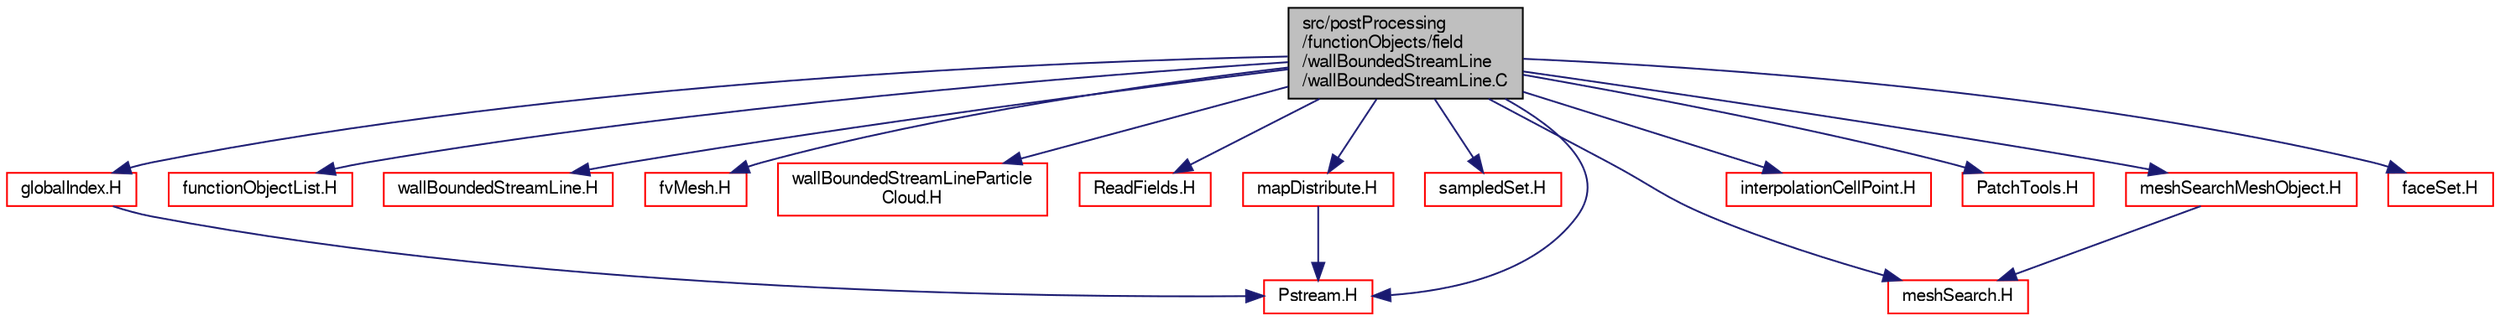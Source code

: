 digraph "src/postProcessing/functionObjects/field/wallBoundedStreamLine/wallBoundedStreamLine.C"
{
  bgcolor="transparent";
  edge [fontname="FreeSans",fontsize="10",labelfontname="FreeSans",labelfontsize="10"];
  node [fontname="FreeSans",fontsize="10",shape=record];
  Node0 [label="src/postProcessing\l/functionObjects/field\l/wallBoundedStreamLine\l/wallBoundedStreamLine.C",height=0.2,width=0.4,color="black", fillcolor="grey75", style="filled", fontcolor="black"];
  Node0 -> Node1 [color="midnightblue",fontsize="10",style="solid",fontname="FreeSans"];
  Node1 [label="Pstream.H",height=0.2,width=0.4,color="red",URL="$a09134.html"];
  Node0 -> Node70 [color="midnightblue",fontsize="10",style="solid",fontname="FreeSans"];
  Node70 [label="functionObjectList.H",height=0.2,width=0.4,color="red",URL="$a08963.html"];
  Node0 -> Node83 [color="midnightblue",fontsize="10",style="solid",fontname="FreeSans"];
  Node83 [label="wallBoundedStreamLine.H",height=0.2,width=0.4,color="red",URL="$a13472.html"];
  Node0 -> Node249 [color="midnightblue",fontsize="10",style="solid",fontname="FreeSans"];
  Node249 [label="fvMesh.H",height=0.2,width=0.4,color="red",URL="$a03533.html"];
  Node0 -> Node295 [color="midnightblue",fontsize="10",style="solid",fontname="FreeSans"];
  Node295 [label="wallBoundedStreamLineParticle\lCloud.H",height=0.2,width=0.4,color="red",URL="$a13490.html"];
  Node0 -> Node373 [color="midnightblue",fontsize="10",style="solid",fontname="FreeSans"];
  Node373 [label="ReadFields.H",height=0.2,width=0.4,color="red",URL="$a10175.html",tooltip="Helper routine to read fields. "];
  Node0 -> Node374 [color="midnightblue",fontsize="10",style="solid",fontname="FreeSans"];
  Node374 [label="meshSearch.H",height=0.2,width=0.4,color="red",URL="$a07625.html"];
  Node0 -> Node377 [color="midnightblue",fontsize="10",style="solid",fontname="FreeSans"];
  Node377 [label="sampledSet.H",height=0.2,width=0.4,color="red",URL="$a14657.html"];
  Node0 -> Node379 [color="midnightblue",fontsize="10",style="solid",fontname="FreeSans"];
  Node379 [label="globalIndex.H",height=0.2,width=0.4,color="red",URL="$a11522.html"];
  Node379 -> Node1 [color="midnightblue",fontsize="10",style="solid",fontname="FreeSans"];
  Node0 -> Node312 [color="midnightblue",fontsize="10",style="solid",fontname="FreeSans"];
  Node312 [label="mapDistribute.H",height=0.2,width=0.4,color="red",URL="$a11576.html"];
  Node312 -> Node1 [color="midnightblue",fontsize="10",style="solid",fontname="FreeSans"];
  Node0 -> Node381 [color="midnightblue",fontsize="10",style="solid",fontname="FreeSans"];
  Node381 [label="interpolationCellPoint.H",height=0.2,width=0.4,color="red",URL="$a03800.html"];
  Node0 -> Node384 [color="midnightblue",fontsize="10",style="solid",fontname="FreeSans"];
  Node384 [label="PatchTools.H",height=0.2,width=0.4,color="red",URL="$a11852.html"];
  Node0 -> Node385 [color="midnightblue",fontsize="10",style="solid",fontname="FreeSans"];
  Node385 [label="meshSearchMeshObject.H",height=0.2,width=0.4,color="red",URL="$a07637.html"];
  Node385 -> Node374 [color="midnightblue",fontsize="10",style="solid",fontname="FreeSans"];
  Node0 -> Node386 [color="midnightblue",fontsize="10",style="solid",fontname="FreeSans"];
  Node386 [label="faceSet.H",height=0.2,width=0.4,color="red",URL="$a08129.html"];
}
